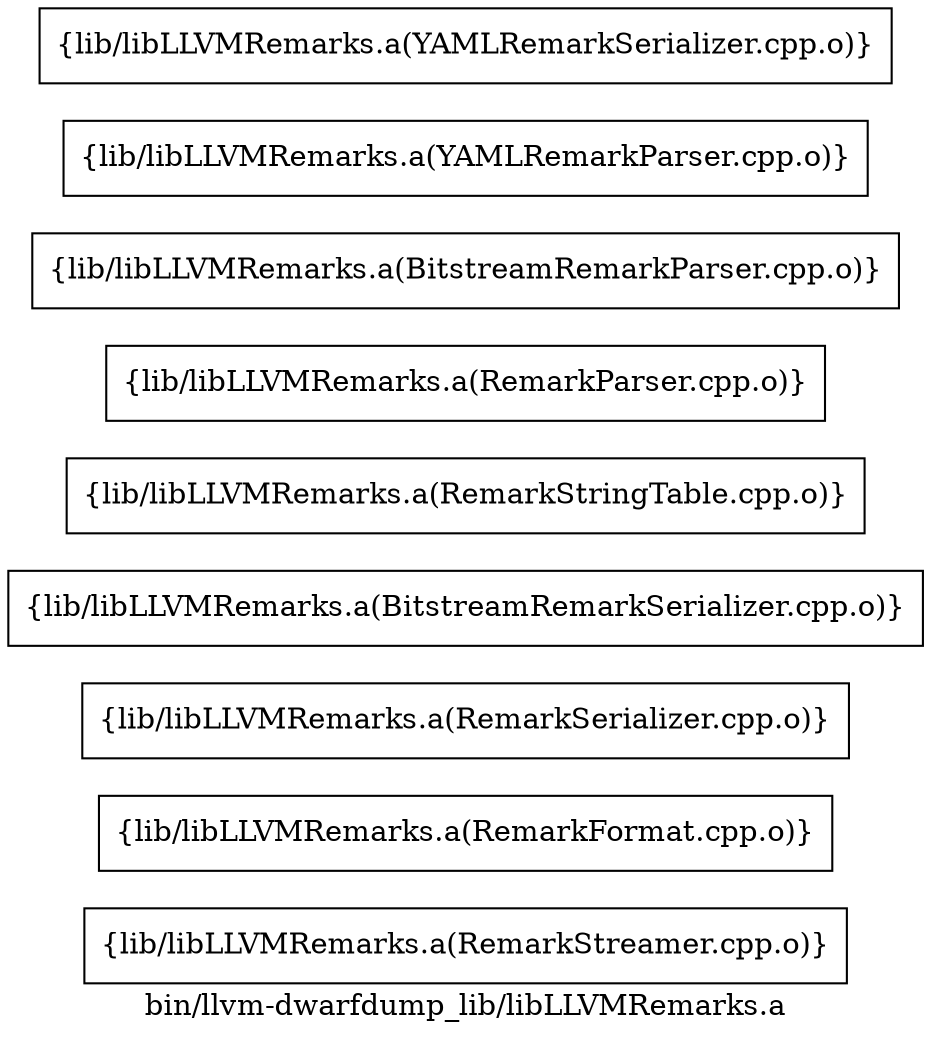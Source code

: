digraph "bin/llvm-dwarfdump_lib/libLLVMRemarks.a" {
	label="bin/llvm-dwarfdump_lib/libLLVMRemarks.a";
	rankdir=LR;

	Node0x55f3aff99098 [shape=record,shape=box,group=0,label="{lib/libLLVMRemarks.a(RemarkStreamer.cpp.o)}"];
	Node0x55f3aff9ac68 [shape=record,shape=box,group=0,label="{lib/libLLVMRemarks.a(RemarkFormat.cpp.o)}"];
	Node0x55f3aff9a0d8 [shape=record,shape=box,group=0,label="{lib/libLLVMRemarks.a(RemarkSerializer.cpp.o)}"];
	Node0x55f3aff99cc8 [shape=record,shape=box,group=0,label="{lib/libLLVMRemarks.a(BitstreamRemarkSerializer.cpp.o)}"];
	Node0x55f3aff98a08 [shape=record,shape=box,group=0,label="{lib/libLLVMRemarks.a(RemarkStringTable.cpp.o)}"];
	Node0x55f3aff98788 [shape=record,shape=box,group=0,label="{lib/libLLVMRemarks.a(RemarkParser.cpp.o)}"];
	Node0x55f3aff99728 [shape=record,shape=box,group=0,label="{lib/libLLVMRemarks.a(BitstreamRemarkParser.cpp.o)}"];
	Node0x55f3affa1928 [shape=record,shape=box,group=0,label="{lib/libLLVMRemarks.a(YAMLRemarkParser.cpp.o)}"];
	Node0x55f3affa1518 [shape=record,shape=box,group=0,label="{lib/libLLVMRemarks.a(YAMLRemarkSerializer.cpp.o)}"];
}
